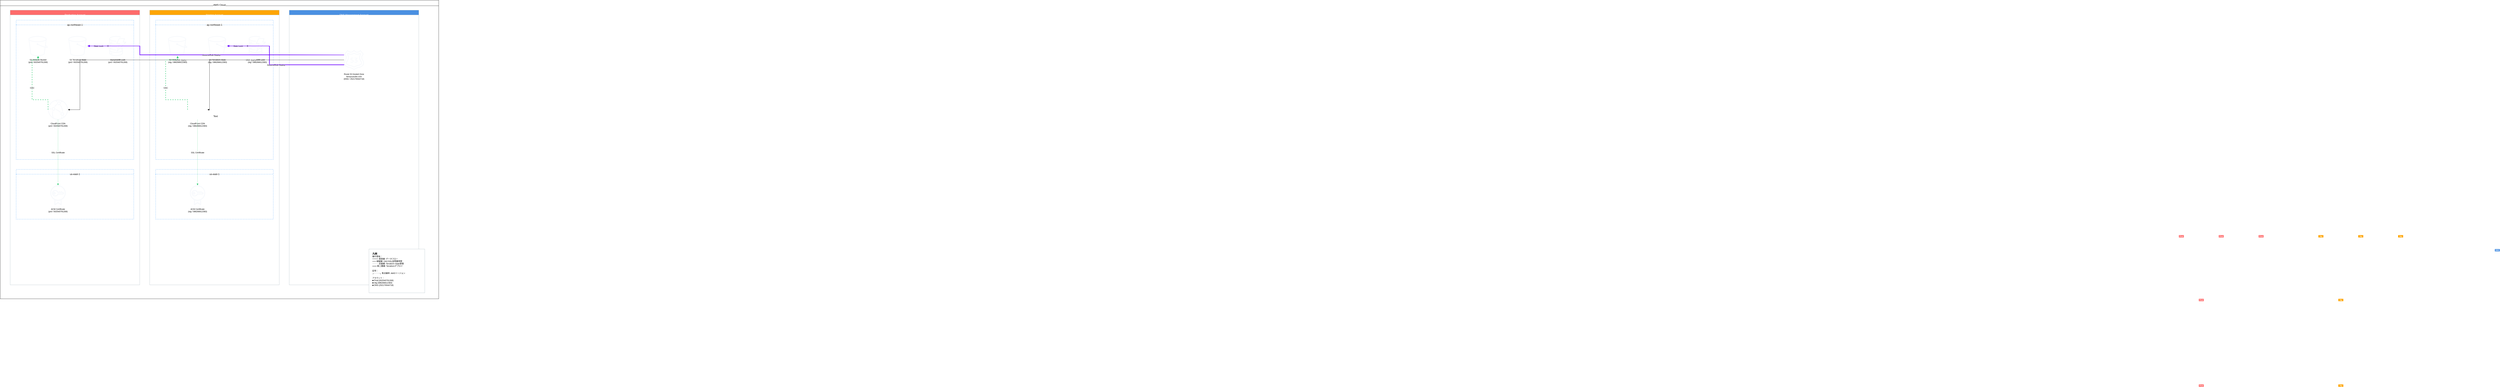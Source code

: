 <mxfile version="28.1.1">
  <diagram name="0603game AWS Infrastructure Architecture" id="aws-arch-diagram">
    <mxGraphModel dx="2951" dy="1604" grid="1" gridSize="10" guides="1" tooltips="1" connect="1" arrows="1" fold="1" page="1" pageScale="1" pageWidth="2400" pageHeight="1800" math="0" shadow="0">
      <root>
        <mxCell id="0" />
        <mxCell id="1" parent="0" />
        <mxCell id="aws-cloud" value="AWS Cloud" style="shape=swimlane;startSize=28;rounded=0;strokeColor=#111;fillColor=#FFFFFF;whiteSpace=wrap;fontFamily=Arial;align=center;verticalAlign=top;labelBackgroundColor=#FFFFFF;spacingTop=10;spacingLeft=10;spacingRight=10;spacingBottom=10;" parent="1" vertex="1">
          <mxGeometry x="100" y="100" width="2200" height="1500" as="geometry" />
        </mxCell>
        <mxCell id="prod-account" value="Production Account&#xa;002540791269" style="shape=swimlane;startSize=24;rounded=0;fillColor=#FF6B6B;fontColor=#FFFFFF;strokeColor=#B0BEC5;whiteSpace=wrap;fontFamily=Arial;align=center;verticalAlign=top;labelBackgroundColor=none;spacingTop=10;spacingLeft=10;spacingRight=10;spacingBottom=10;" parent="aws-cloud" vertex="1">
          <mxGeometry x="50" y="50" width="650" height="1380" as="geometry" />
        </mxCell>
        <mxCell id="prod-ap-northeast-1" value="ap-northeast-1" style="strokeColor=#3399FF;dashed=1;dashPattern=4 4;fillColor=#FFFFFF;shape=swimlane;startSize=24;rounded=0;whiteSpace=wrap;fontFamily=Arial;align=center;verticalAlign=top;labelBackgroundColor=#FFFFFF;spacingTop=10;spacingLeft=10;spacingRight=10;spacingBottom=10;" parent="prod-account" vertex="1">
          <mxGeometry x="30" y="50" width="590" height="700" as="geometry" />
        </mxCell>
        <mxCell id="s3-website-prod" value="" style="shape=mxgraph.aws4.s3;sketch=0;fillColor=#F7F9FC;strokeColor=#CDD6E1;spacingLeft=12;spacingRight=12;spacingTop=10;spacingBottom=10;labelBackgroundColor=#FFFFFF;" parent="prod-ap-northeast-1" vertex="1">
          <mxGeometry x="50" y="80" width="120" height="100" as="geometry" />
        </mxCell>
        <mxCell id="badge-s3-website-prod" value="Prod" style="shape=rectangle;rounded=0;fontColor=#FFFFFF;strokeColor=none;fillColor=#FF6B6B;fontSize=8;fontStyle=1;spacingLeft=4;spacingRight=4;spacingTop=2;spacingBottom=2;" parent="s3-website-prod" vertex="1">
          <mxGeometry x="90" y="10" width="25" height="12" relative="1" as="geometry" />
        </mxCell>
        <mxCell id="s3-website-prod-label" value="S3 Website Bucket&#xa;(prd / 002540791269)" style="text;html=1;strokeColor=none;fillColor=none;align=center;verticalAlign=middle;whiteSpace=wrap;rounded=0;fontFamily=Arial;fontSize=10;" parent="prod-ap-northeast-1" vertex="1">
          <mxGeometry x="50" y="190" width="120" height="30" as="geometry" />
        </mxCell>
        <mxCell id="s3-state-prod" value="" style="shape=mxgraph.aws4.s3;sketch=0;fillColor=#F7F9FC;strokeColor=#CDD6E1;spacingLeft=12;spacingRight=12;spacingTop=10;spacingBottom=10;labelBackgroundColor=#FFFFFF;" parent="prod-ap-northeast-1" vertex="1">
          <mxGeometry x="250" y="80" width="120" height="100" as="geometry" />
        </mxCell>
        <mxCell id="badge-s3-state-prod" value="Prod" style="shape=rectangle;rounded=0;fontColor=#FFFFFF;strokeColor=none;fillColor=#FF6B6B;fontSize=8;fontStyle=1;spacingLeft=4;spacingRight=4;spacingTop=2;spacingBottom=2;" parent="s3-state-prod" vertex="1">
          <mxGeometry x="90" y="10" width="25" height="12" relative="1" as="geometry" />
        </mxCell>
        <mxCell id="s3-state-prod-label" value="S3 Terraform State&#xa;(prd / 002540791269)" style="text;html=1;strokeColor=none;fillColor=none;align=center;verticalAlign=middle;whiteSpace=wrap;rounded=0;fontFamily=Arial;fontSize=10;" parent="prod-ap-northeast-1" vertex="1">
          <mxGeometry x="250" y="190" width="120" height="30" as="geometry" />
        </mxCell>
        <mxCell id="dynamo-lock-prod" value="" style="shape=mxgraph.aws4.dynamodb;sketch=0;fillColor=#F7F9FC;strokeColor=#CDD6E1;spacingLeft=12;spacingRight=12;spacingTop=10;spacingBottom=10;labelBackgroundColor=#FFFFFF;" parent="prod-ap-northeast-1" vertex="1">
          <mxGeometry x="450" y="80" width="120" height="100" as="geometry" />
        </mxCell>
        <mxCell id="badge-dynamo-lock-prod" value="Prod" style="shape=rectangle;rounded=0;fontColor=#FFFFFF;strokeColor=none;fillColor=#FF6B6B;fontSize=8;fontStyle=1;spacingLeft=4;spacingRight=4;spacingTop=2;spacingBottom=2;" parent="dynamo-lock-prod" vertex="1">
          <mxGeometry x="90" y="10" width="25" height="12" relative="1" as="geometry" />
        </mxCell>
        <mxCell id="dynamo-lock-prod-label" value="DynamoDB Lock&#xa;(prd / 002540791269)" style="text;html=1;strokeColor=none;fillColor=none;align=center;verticalAlign=middle;whiteSpace=wrap;rounded=0;fontFamily=Arial;fontSize=10;" parent="prod-ap-northeast-1" vertex="1">
          <mxGeometry x="450" y="190" width="120" height="30" as="geometry" />
        </mxCell>
        <mxCell id="cloudfront-prod" value="" style="shape=mxgraph.aws4.cloudfront;sketch=0;fillColor=#F7F9FC;strokeColor=#CDD6E1;spacingLeft=12;spacingRight=12;spacingTop=10;spacingBottom=10;labelBackgroundColor=#FFFFFF;" parent="prod-ap-northeast-1" vertex="1">
          <mxGeometry x="150" y="400" width="120" height="100" as="geometry" />
        </mxCell>
        <mxCell id="badge-cloudfront-prod" value="Prod" style="shape=rectangle;rounded=0;fontColor=#FFFFFF;strokeColor=none;fillColor=#FF6B6B;fontSize=8;fontStyle=1;spacingLeft=4;spacingRight=4;spacingTop=2;spacingBottom=2;" parent="cloudfront-prod" vertex="1">
          <mxGeometry x="90" y="10" width="25" height="12" relative="1" as="geometry" />
        </mxCell>
        <mxCell id="cloudfront-prod-label" value="CloudFront CDN&#xa;(prd / 002540791269)" style="text;html=1;strokeColor=none;fillColor=none;align=center;verticalAlign=middle;whiteSpace=wrap;rounded=0;fontFamily=Arial;fontSize=10;" parent="prod-ap-northeast-1" vertex="1">
          <mxGeometry x="150" y="510" width="120" height="30" as="geometry" />
        </mxCell>
        <mxCell id="prod-us-east-1" value="us-east-1" style="strokeColor=#3399FF;dashed=1;dashPattern=4 4;fillColor=#FFFFFF;shape=swimlane;startSize=24;rounded=0;whiteSpace=wrap;fontFamily=Arial;align=center;verticalAlign=top;labelBackgroundColor=#FFFFFF;spacingTop=10;spacingLeft=10;spacingRight=10;spacingBottom=10;" parent="prod-account" vertex="1">
          <mxGeometry x="30" y="800" width="590" height="250" as="geometry" />
        </mxCell>
        <mxCell id="acm-prod" value="" style="shape=mxgraph.aws4.certificate_manager;sketch=0;fillColor=#F7F9FC;strokeColor=#CDD6E1;spacingLeft=12;spacingRight=12;spacingTop=10;spacingBottom=10;labelBackgroundColor=#FFFFFF;" parent="prod-us-east-1" vertex="1">
          <mxGeometry x="150" y="80" width="120" height="100" as="geometry" />
        </mxCell>
        <mxCell id="badge-acm-prod" value="Prod" style="shape=rectangle;rounded=0;fontColor=#FFFFFF;strokeColor=none;fillColor=#FF6B6B;fontSize=8;fontStyle=1;spacingLeft=4;spacingRight=4;spacingTop=2;spacingBottom=2;" parent="acm-prod" vertex="1">
          <mxGeometry x="90" y="10" width="25" height="12" relative="1" as="geometry" />
        </mxCell>
        <mxCell id="acm-prod-label" value="ACM Certificate&#xa;(prd / 002540791269)" style="text;html=1;strokeColor=none;fillColor=none;align=center;verticalAlign=middle;whiteSpace=wrap;rounded=0;fontFamily=Arial;fontSize=10;" parent="prod-us-east-1" vertex="1">
          <mxGeometry x="150" y="190" width="120" height="30" as="geometry" />
        </mxCell>
        <mxCell id="stg-account" value="Staging Account&#xa;086266612383" style="shape=swimlane;startSize=24;rounded=0;fillColor=#FFA500;fontColor=#FFFFFF;strokeColor=#B0BEC5;whiteSpace=wrap;fontFamily=Arial;align=center;verticalAlign=top;labelBackgroundColor=none;spacingTop=10;spacingLeft=10;spacingRight=10;spacingBottom=10;" parent="aws-cloud" vertex="1">
          <mxGeometry x="750" y="50" width="650" height="1380" as="geometry" />
        </mxCell>
        <mxCell id="stg-ap-northeast-1" value="ap-northeast-1" style="strokeColor=#3399FF;dashed=1;dashPattern=4 4;fillColor=#FFFFFF;shape=swimlane;startSize=24;rounded=0;whiteSpace=wrap;fontFamily=Arial;align=center;verticalAlign=top;labelBackgroundColor=#FFFFFF;spacingTop=10;spacingLeft=10;spacingRight=10;spacingBottom=10;" parent="stg-account" vertex="1">
          <mxGeometry x="30" y="50" width="590" height="700" as="geometry" />
        </mxCell>
        <mxCell id="s3-website-stg" value="" style="shape=mxgraph.aws4.s3;sketch=0;fillColor=#F7F9FC;strokeColor=#CDD6E1;spacingLeft=12;spacingRight=12;spacingTop=10;spacingBottom=10;labelBackgroundColor=#FFFFFF;" parent="stg-ap-northeast-1" vertex="1">
          <mxGeometry x="50" y="80" width="120" height="100" as="geometry" />
        </mxCell>
        <mxCell id="badge-s3-website-stg" value="Stg" style="shape=rectangle;rounded=0;fontColor=#FFFFFF;strokeColor=none;fillColor=#FFA500;fontSize=8;fontStyle=1;spacingLeft=4;spacingRight=4;spacingTop=2;spacingBottom=2;" parent="s3-website-stg" vertex="1">
          <mxGeometry x="90" y="10" width="25" height="12" relative="1" as="geometry" />
        </mxCell>
        <mxCell id="s3-website-stg-label" value="S3 Website Bucket&#xa;(stg / 086266612383)" style="text;html=1;strokeColor=none;fillColor=none;align=center;verticalAlign=middle;whiteSpace=wrap;rounded=0;fontFamily=Arial;fontSize=10;" parent="stg-ap-northeast-1" vertex="1">
          <mxGeometry x="50" y="190" width="120" height="30" as="geometry" />
        </mxCell>
        <mxCell id="s3-state-stg" value="" style="shape=mxgraph.aws4.s3;sketch=0;fillColor=#F7F9FC;strokeColor=#CDD6E1;spacingLeft=12;spacingRight=12;spacingTop=10;spacingBottom=10;labelBackgroundColor=#FFFFFF;" parent="stg-ap-northeast-1" vertex="1">
          <mxGeometry x="250" y="80" width="120" height="100" as="geometry" />
        </mxCell>
        <mxCell id="badge-s3-state-stg" value="Stg" style="shape=rectangle;rounded=0;fontColor=#FFFFFF;strokeColor=none;fillColor=#FFA500;fontSize=8;fontStyle=1;spacingLeft=4;spacingRight=4;spacingTop=2;spacingBottom=2;" parent="s3-state-stg" vertex="1">
          <mxGeometry x="90" y="10" width="25" height="12" relative="1" as="geometry" />
        </mxCell>
        <mxCell id="s3-state-stg-label" value="S3 Terraform State&#xa;(stg / 086266612383)" style="text;html=1;strokeColor=none;fillColor=none;align=center;verticalAlign=middle;whiteSpace=wrap;rounded=0;fontFamily=Arial;fontSize=10;" parent="stg-ap-northeast-1" vertex="1">
          <mxGeometry x="250" y="190" width="120" height="30" as="geometry" />
        </mxCell>
        <mxCell id="dynamo-lock-stg" value="" style="shape=mxgraph.aws4.dynamodb;sketch=0;fillColor=#F7F9FC;strokeColor=#CDD6E1;spacingLeft=12;spacingRight=12;spacingTop=10;spacingBottom=10;labelBackgroundColor=#FFFFFF;" parent="stg-ap-northeast-1" vertex="1">
          <mxGeometry x="450" y="80" width="120" height="100" as="geometry" />
        </mxCell>
        <mxCell id="badge-dynamo-lock-stg" value="Stg" style="shape=rectangle;rounded=0;fontColor=#FFFFFF;strokeColor=none;fillColor=#FFA500;fontSize=8;fontStyle=1;spacingLeft=4;spacingRight=4;spacingTop=2;spacingBottom=2;" parent="dynamo-lock-stg" vertex="1">
          <mxGeometry x="90" y="10" width="25" height="12" relative="1" as="geometry" />
        </mxCell>
        <mxCell id="dynamo-lock-stg-label" value="DynamoDB Lock&#xa;(stg / 086266612383)" style="text;html=1;strokeColor=none;fillColor=none;align=center;verticalAlign=middle;whiteSpace=wrap;rounded=0;fontFamily=Arial;fontSize=10;" parent="stg-ap-northeast-1" vertex="1">
          <mxGeometry x="450" y="190" width="120" height="30" as="geometry" />
        </mxCell>
        <mxCell id="cloudfront-stg" value="" style="shape=mxgraph.aws4.cloudfront;sketch=0;spacingLeft=12;spacingRight=12;spacingTop=10;spacingBottom=10;labelBackgroundColor=#FFFFFF;" parent="stg-ap-northeast-1" vertex="1">
          <mxGeometry x="150" y="400" width="120" height="100" as="geometry" />
        </mxCell>
        <mxCell id="badge-cloudfront-stg" value="Stg" style="shape=rectangle;rounded=0;fontColor=#FFFFFF;strokeColor=none;fillColor=#FFA500;fontSize=8;fontStyle=1;spacingLeft=4;spacingRight=4;spacingTop=2;spacingBottom=2;" parent="cloudfront-stg" vertex="1">
          <mxGeometry x="90" y="10" width="25" height="12" relative="1" as="geometry" />
        </mxCell>
        <mxCell id="cloudfront-stg-label" value="CloudFront CDN&#xa;(stg / 086266612383)" style="text;html=1;strokeColor=none;fillColor=none;align=center;verticalAlign=middle;whiteSpace=wrap;rounded=0;fontFamily=Arial;fontSize=10;" parent="stg-ap-northeast-1" vertex="1">
          <mxGeometry x="150" y="510" width="120" height="30" as="geometry" />
        </mxCell>
        <mxCell id="stg-us-east-1" value="us-east-1" style="strokeColor=#3399FF;dashed=1;dashPattern=4 4;fillColor=#FFFFFF;shape=swimlane;startSize=24;rounded=0;whiteSpace=wrap;fontFamily=Arial;align=center;verticalAlign=top;labelBackgroundColor=#FFFFFF;spacingTop=10;spacingLeft=10;spacingRight=10;spacingBottom=10;" parent="stg-account" vertex="1">
          <mxGeometry x="30" y="800" width="590" height="250" as="geometry" />
        </mxCell>
        <mxCell id="acm-stg" value="" style="shape=mxgraph.aws4.certificate_manager;sketch=0;fillColor=#F7F9FC;strokeColor=#CDD6E1;spacingLeft=12;spacingRight=12;spacingTop=10;spacingBottom=10;labelBackgroundColor=#FFFFFF;" parent="stg-us-east-1" vertex="1">
          <mxGeometry x="150" y="80" width="120" height="100" as="geometry" />
        </mxCell>
        <mxCell id="badge-acm-stg" value="Stg" style="shape=rectangle;rounded=0;fontColor=#FFFFFF;strokeColor=none;fillColor=#FFA500;fontSize=8;fontStyle=1;spacingLeft=4;spacingRight=4;spacingTop=2;spacingBottom=2;" parent="acm-stg" vertex="1">
          <mxGeometry x="90" y="10" width="25" height="12" relative="1" as="geometry" />
        </mxCell>
        <mxCell id="acm-stg-label" value="ACM Certificate&#xa;(stg / 086266612383)" style="text;html=1;strokeColor=none;fillColor=none;align=center;verticalAlign=middle;whiteSpace=wrap;rounded=0;fontFamily=Arial;fontSize=10;" parent="stg-us-east-1" vertex="1">
          <mxGeometry x="150" y="190" width="120" height="30" as="geometry" />
        </mxCell>
        <mxCell id="dns-account" value="DNS Management Account&#xa;252170044718" style="shape=swimlane;startSize=24;rounded=0;fillColor=#4A90E2;fontColor=#FFFFFF;strokeColor=#B0BEC5;whiteSpace=wrap;fontFamily=Arial;align=center;verticalAlign=top;labelBackgroundColor=none;spacingTop=10;spacingLeft=10;spacingRight=10;spacingBottom=10;" parent="aws-cloud" vertex="1">
          <mxGeometry x="1450" y="50" width="650" height="1380" as="geometry" />
        </mxCell>
        <mxCell id="route53-zone" value="" style="shape=mxgraph.aws4.route_53;sketch=0;fillColor=#F7F9FC;strokeColor=#CDD6E1;spacingLeft=12;spacingRight=12;spacingTop=10;spacingBottom=10;labelBackgroundColor=#FFFFFF;" parent="dns-account" vertex="1">
          <mxGeometry x="265" y="200" width="120" height="100" as="geometry" />
        </mxCell>
        <mxCell id="badge-route53" value="DNS" style="shape=rectangle;rounded=0;fontColor=#FFFFFF;strokeColor=none;fillColor=#4A90E2;fontSize=8;fontStyle=1;spacingLeft=4;spacingRight=4;spacingTop=2;spacingBottom=2;" parent="route53-zone" vertex="1">
          <mxGeometry x="90" y="10" width="25" height="12" relative="1" as="geometry" />
        </mxCell>
        <mxCell id="route53-zone-label" value="Route 53 Hosted Zone&#xa;tanoyuusuke.com&#xa;(DNS / 252170044718)" style="text;html=1;strokeColor=none;fillColor=none;align=center;verticalAlign=middle;whiteSpace=wrap;rounded=0;fontFamily=Arial;fontSize=10;" parent="dns-account" vertex="1">
          <mxGeometry x="265" y="310" width="120" height="45" as="geometry" />
        </mxCell>
        <mxCell id="dns-to-cf-prod" value="DNS Query" style="edgeStyle=orthogonalEdgeStyle;rounded=0;orthogonalLoop=1;jettySize=auto;html=1;strokeColor=#111;strokeWidth=1;endArrow=block;labelBackgroundColor=#FFFFFF;fontFamily=Arial;fontSize=10;exitX=0;exitY=0.5;entryX=1;entryY=0.5;" parent="aws-cloud" source="route53-zone" target="cloudfront-prod" edge="1">
          <mxGeometry relative="1" as="geometry">
            <Array as="points">
              <mxPoint x="1400" y="300" />
              <mxPoint x="400" y="300" />
              <mxPoint x="400" y="500" />
            </Array>
          </mxGeometry>
        </mxCell>
        <mxCell id="dns-to-cf-stg" value="DNS Query" style="edgeStyle=orthogonalEdgeStyle;rounded=0;orthogonalLoop=1;jettySize=auto;html=1;strokeColor=#111;strokeWidth=1;endArrow=block;labelBackgroundColor=#FFFFFF;fontFamily=Arial;fontSize=10;exitX=0;exitY=0.5;entryX=1;entryY=0.5;" parent="aws-cloud" source="route53-zone" target="cloudfront-stg" edge="1">
          <mxGeometry relative="1" as="geometry">
            <Array as="points">
              <mxPoint x="1400" y="300" />
              <mxPoint x="1050" y="300" />
              <mxPoint x="1050" y="500" />
            </Array>
          </mxGeometry>
        </mxCell>
        <mxCell id="cf-to-s3-prod" value="OAC" style="edgeStyle=orthogonalEdgeStyle;rounded=0;orthogonalLoop=1;jettySize=auto;html=1;strokeColor=#2ECC71;strokeWidth=2;dashed=1;endArrow=block;labelBackgroundColor=#FFFFFF;fontFamily=Arial;fontSize=10;exitX=0;exitY=0.5;entryX=0.5;entryY=1;" parent="aws-cloud" source="cloudfront-prod" target="s3-website-prod" edge="1">
          <mxGeometry relative="1" as="geometry">
            <Array as="points">
              <mxPoint x="160" y="500" />
              <mxPoint x="160" y="300" />
            </Array>
          </mxGeometry>
        </mxCell>
        <mxCell id="cf-to-s3-stg" value="OAC" style="edgeStyle=orthogonalEdgeStyle;rounded=0;orthogonalLoop=1;jettySize=auto;html=1;strokeColor=#2ECC71;strokeWidth=2;dashed=1;endArrow=block;labelBackgroundColor=#FFFFFF;fontFamily=Arial;fontSize=10;exitX=0;exitY=0.5;entryX=0.5;entryY=1;" parent="aws-cloud" source="cloudfront-stg" target="s3-website-stg" edge="1">
          <mxGeometry relative="1" as="geometry">
            <Array as="points">
              <mxPoint x="830" y="500" />
              <mxPoint x="830" y="300" />
            </Array>
          </mxGeometry>
        </mxCell>
        <mxCell id="cf-to-acm-prod" value="SSL Certificate" style="edgeStyle=orthogonalEdgeStyle;rounded=0;orthogonalLoop=1;jettySize=auto;html=1;strokeColor=#2ECC71;strokeWidth=1;dashed=1;endArrow=block;labelBackgroundColor=#FFFFFF;fontFamily=Arial;fontSize=10;exitX=0.5;exitY=1;entryX=0.5;entryY=0;" parent="aws-cloud" source="cloudfront-prod" target="acm-prod" edge="1">
          <mxGeometry relative="1" as="geometry" />
        </mxCell>
        <mxCell id="cf-to-acm-stg" value="SSL Certificate" style="edgeStyle=orthogonalEdgeStyle;rounded=0;orthogonalLoop=1;jettySize=auto;html=1;strokeColor=#2ECC71;strokeWidth=1;dashed=1;endArrow=block;labelBackgroundColor=#FFFFFF;fontFamily=Arial;fontSize=10;exitX=0.5;exitY=1;entryX=0.5;entryY=0;" parent="aws-cloud" source="cloudfront-stg" target="acm-stg" edge="1">
          <mxGeometry relative="1" as="geometry" />
        </mxCell>
        <mxCell id="tf-state-lock-prod" value="State Lock" style="edgeStyle=orthogonalEdgeStyle;rounded=0;orthogonalLoop=1;jettySize=auto;html=1;strokeColor=#6C6C6C;strokeWidth=1;dashed=1;endArrow=block;labelBackgroundColor=#FFFFFF;fontFamily=Arial;fontSize=10;exitX=1;exitY=0.5;entryX=0;entryY=0.5;" parent="aws-cloud" source="s3-state-prod" target="dynamo-lock-prod" edge="1">
          <mxGeometry relative="1" as="geometry" />
        </mxCell>
        <mxCell id="tf-state-lock-stg" value="State Lock" style="edgeStyle=orthogonalEdgeStyle;rounded=0;orthogonalLoop=1;jettySize=auto;html=1;strokeColor=#6C6C6C;strokeWidth=1;dashed=1;endArrow=block;labelBackgroundColor=#FFFFFF;fontFamily=Arial;fontSize=10;exitX=1;exitY=0.5;entryX=0;entryY=0.5;" parent="aws-cloud" source="s3-state-stg" target="dynamo-lock-stg" edge="1">
          <mxGeometry relative="1" as="geometry" />
        </mxCell>
        <mxCell id="tf-deploy-prod-1" value="AssumeRole Deploy" style="edgeStyle=orthogonalEdgeStyle;rounded=0;orthogonalLoop=1;jettySize=auto;html=1;strokeColor=#6A00FF;strokeWidth=2;endArrow=block;labelBackgroundColor=#FFFFFF;fontFamily=Arial;fontSize=10;exitX=0;exitY=0.25;entryX=1;entryY=0.5;" parent="aws-cloud" source="route53-zone" target="s3-state-prod" edge="1">
          <mxGeometry relative="1" as="geometry">
            <Array as="points">
              <mxPoint x="1400" y="275" />
              <mxPoint x="700" y="275" />
              <mxPoint x="700" y="180" />
            </Array>
          </mxGeometry>
        </mxCell>
        <mxCell id="tf-deploy-prod-2" value="" style="edgeStyle=orthogonalEdgeStyle;rounded=0;orthogonalLoop=1;jettySize=auto;html=1;strokeColor=#6A00FF;strokeWidth=2;endArrow=block;exitX=0;exitY=0.25;entryX=1;entryY=0.5;" parent="aws-cloud" source="route53-zone" target="s3-state-prod" edge="1">
          <mxGeometry relative="1" as="geometry">
            <Array as="points">
              <mxPoint x="1399" y="274" />
              <mxPoint x="701" y="274" />
              <mxPoint x="701" y="181" />
            </Array>
          </mxGeometry>
        </mxCell>
        <mxCell id="tf-deploy-stg-1" value="AssumeRole Deploy" style="edgeStyle=orthogonalEdgeStyle;rounded=0;orthogonalLoop=1;jettySize=auto;html=1;strokeColor=#6A00FF;strokeWidth=2;endArrow=block;labelBackgroundColor=#FFFFFF;fontFamily=Arial;fontSize=10;exitX=0;exitY=0.75;entryX=1;entryY=0.5;" parent="aws-cloud" source="route53-zone" target="s3-state-stg" edge="1">
          <mxGeometry relative="1" as="geometry">
            <Array as="points">
              <mxPoint x="1400" y="325" />
              <mxPoint x="1350" y="325" />
              <mxPoint x="1350" y="180" />
            </Array>
          </mxGeometry>
        </mxCell>
        <mxCell id="tf-deploy-stg-2" value="" style="edgeStyle=orthogonalEdgeStyle;rounded=0;orthogonalLoop=1;jettySize=auto;html=1;strokeColor=#6A00FF;strokeWidth=2;endArrow=block;exitX=0;exitY=0.75;entryX=1;entryY=0.5;" parent="aws-cloud" source="route53-zone" target="s3-state-stg" edge="1">
          <mxGeometry relative="1" as="geometry">
            <Array as="points">
              <mxPoint x="1399" y="324" />
              <mxPoint x="1351" y="324" />
              <mxPoint x="1351" y="181" />
            </Array>
          </mxGeometry>
        </mxCell>
        <mxCell id="legend" value="凡例" style="shape=rectangle;fillColor=#FFFFFF;strokeColor=#B0BEC5;rounded=0;whiteSpace=wrap;fontFamily=Arial;align=left;verticalAlign=top;spacingTop=10;spacingLeft=15;spacingRight=15;spacingBottom=15;fontSize=12;fontStyle=1;" parent="1" vertex="1">
          <mxGeometry x="1950" y="1350" width="280" height="220" as="geometry" />
        </mxCell>
        <mxCell id="legend-content" value="線の意味：&#xa;━━━ 黒実線: データフロー&#xa;┅┅┅ 緑破線: OAC/SSL証明書参照&#xa;┄┄┄ 灰破線: Terraform State管理&#xa;═══ 紫二重線: Terraformデプロイ&#xa;&#xa;記号：&#xa;┌┄┄┄┐ 青点線枠: AWSリージョン&#xa;&#xa;アカウント：&#xa;■ Prod (002540791269)&#xa;■ Stg (086266612383)&#xa;■ DNS (252170044718)" style="text;html=1;strokeColor=none;fillColor=none;align=left;verticalAlign=top;whiteSpace=wrap;fontFamily=Arial;fontSize=10;" parent="1" vertex="1">
          <mxGeometry x="1965" y="1375" width="250" height="180" as="geometry" />
        </mxCell>
        <mxCell id="ggHurQ3uEME2gwovpx6W-1" value="Text" style="text;html=1;align=center;verticalAlign=middle;resizable=0;points=[];autosize=1;strokeColor=none;fillColor=none;" vertex="1" parent="1">
          <mxGeometry x="1155" y="668" width="50" height="30" as="geometry" />
        </mxCell>
      </root>
    </mxGraphModel>
  </diagram>
</mxfile>

